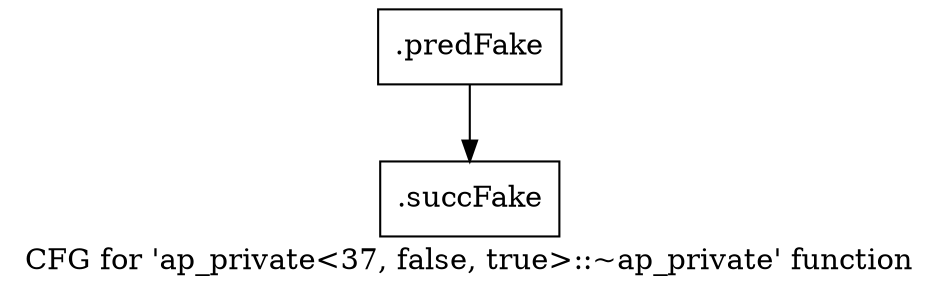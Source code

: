 digraph "CFG for 'ap_private\<37, false, true\>::~ap_private' function" {
	label="CFG for 'ap_private\<37, false, true\>::~ap_private' function";

	Node0x5a87570 [shape=record,filename="",linenumber="",label="{.predFake}"];
	Node0x5a87570 -> Node0x60dba20[ callList="" memoryops="" filename="/mnt/xilinx/Vitis_HLS/2021.2/include/etc/ap_private.h" execusionnum="725"];
	Node0x60dba20 [shape=record,filename="/mnt/xilinx/Vitis_HLS/2021.2/include/etc/ap_private.h",linenumber="1759",label="{.succFake}"];
}
